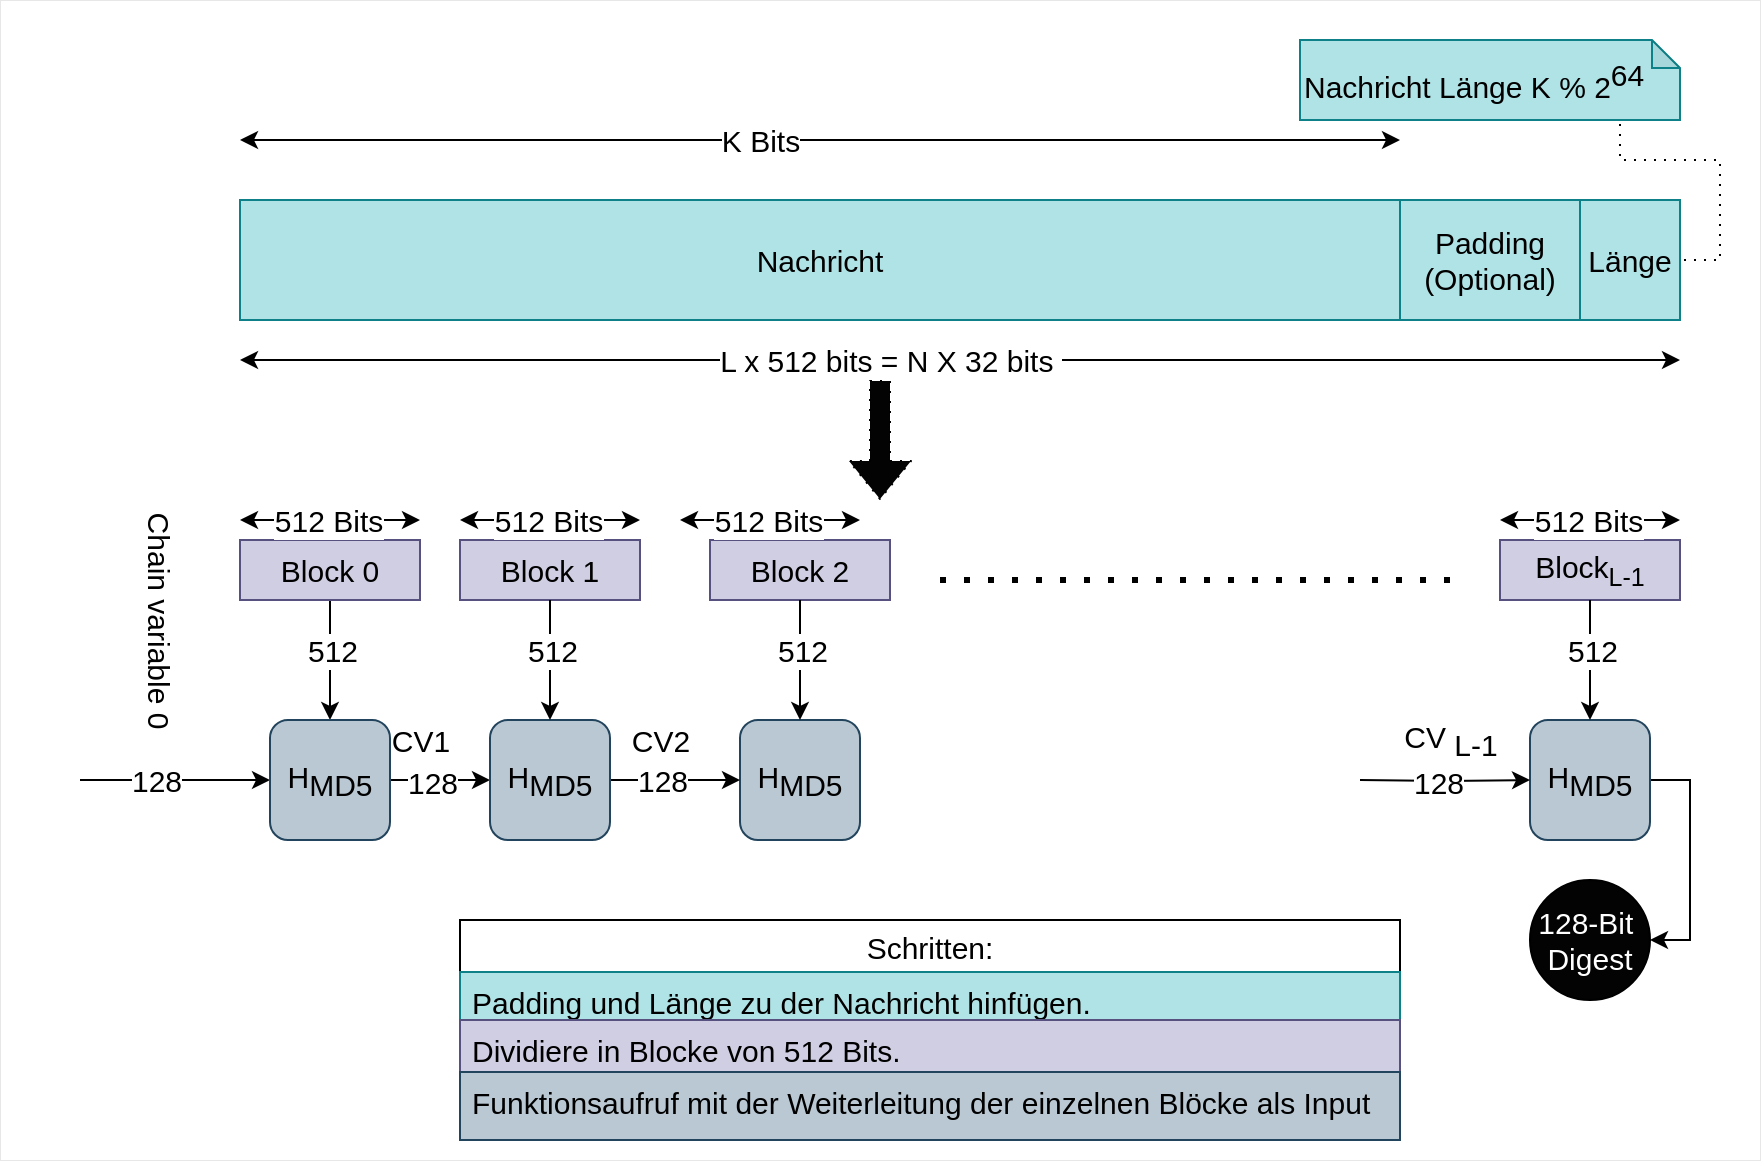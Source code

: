 <mxfile version="14.8.2" type="device"><diagram id="aI3HvNu0clw8-gRK9Cfw" name="Page-1"><mxGraphModel dx="1422" dy="762" grid="1" gridSize="10" guides="1" tooltips="1" connect="1" arrows="1" fold="1" page="1" pageScale="1" pageWidth="827" pageHeight="1169" math="0" shadow="0"><root><mxCell id="0"/><mxCell id="1" parent="0"/><mxCell id="P76HAJtbZfEsUxNJm0Hj-512" value="&lt;font style=&quot;font-size: 15px;&quot;&gt;Nachricht&lt;/font&gt;" style="rounded=0;whiteSpace=wrap;html=1;strokeColor=#0e8088;fillColor=#B0E3E6;fontSize=15;" parent="1" vertex="1"><mxGeometry x="440" y="500" width="580" height="60" as="geometry"/></mxCell><mxCell id="P76HAJtbZfEsUxNJm0Hj-513" value="&lt;font style=&quot;font-size: 15px;&quot;&gt;Padding&lt;br style=&quot;font-size: 15px;&quot;&gt;&lt;span style=&quot;font-size: 15px;&quot;&gt;(Optional)&lt;/span&gt;&lt;br style=&quot;font-size: 15px;&quot;&gt;&lt;/font&gt;" style="rounded=0;whiteSpace=wrap;html=1;fillColor=#b0e3e6;strokeColor=#0e8088;fontSize=15;" parent="1" vertex="1"><mxGeometry x="1020" y="500" width="90" height="60" as="geometry"/></mxCell><mxCell id="P76HAJtbZfEsUxNJm0Hj-514" value="&lt;font style=&quot;font-size: 15px;&quot;&gt;Länge&lt;/font&gt;" style="rounded=0;whiteSpace=wrap;html=1;fillColor=#b0e3e6;strokeColor=#0e8088;fontSize=15;" parent="1" vertex="1"><mxGeometry x="1110" y="500" width="50" height="60" as="geometry"/></mxCell><mxCell id="P76HAJtbZfEsUxNJm0Hj-515" value="" style="endArrow=classic;startArrow=classic;html=1;fillColor=#030303;fontSize=15;" parent="1" edge="1"><mxGeometry width="50" height="50" relative="1" as="geometry"><mxPoint x="440" y="470" as="sourcePoint"/><mxPoint x="1020" y="470" as="targetPoint"/></mxGeometry></mxCell><mxCell id="P76HAJtbZfEsUxNJm0Hj-516" value="&lt;font style=&quot;font-size: 15px;&quot;&gt;K Bits&lt;/font&gt;" style="edgeLabel;html=1;align=center;verticalAlign=middle;resizable=0;points=[];fontSize=15;" parent="P76HAJtbZfEsUxNJm0Hj-515" vertex="1" connectable="0"><mxGeometry x="-0.106" relative="1" as="geometry"><mxPoint as="offset"/></mxGeometry></mxCell><mxCell id="P76HAJtbZfEsUxNJm0Hj-517" value="" style="endArrow=classic;startArrow=classic;html=1;fillColor=#030303;fontSize=15;" parent="1" edge="1"><mxGeometry width="50" height="50" relative="1" as="geometry"><mxPoint x="440" y="580" as="sourcePoint"/><mxPoint x="1160" y="580" as="targetPoint"/></mxGeometry></mxCell><mxCell id="P76HAJtbZfEsUxNJm0Hj-518" value="&lt;span style=&quot;font-size: 15px;&quot;&gt;L x 512 bits = N X 32 bits&amp;nbsp;&lt;/span&gt;" style="edgeLabel;html=1;align=center;verticalAlign=middle;resizable=0;points=[];fontSize=15;" parent="P76HAJtbZfEsUxNJm0Hj-517" vertex="1" connectable="0"><mxGeometry x="-0.106" relative="1" as="geometry"><mxPoint x="3" as="offset"/></mxGeometry></mxCell><mxCell id="P76HAJtbZfEsUxNJm0Hj-519" style="edgeStyle=orthogonalEdgeStyle;rounded=0;orthogonalLoop=1;jettySize=auto;html=1;exitX=0;exitY=0;exitDx=160;exitDy=22;exitPerimeter=0;entryX=1;entryY=0.5;entryDx=0;entryDy=0;fillColor=#030303;dashed=1;dashPattern=1 4;endArrow=none;endFill=0;fontSize=15;" parent="1" source="P76HAJtbZfEsUxNJm0Hj-520" target="P76HAJtbZfEsUxNJm0Hj-514" edge="1"><mxGeometry relative="1" as="geometry"/></mxCell><mxCell id="P76HAJtbZfEsUxNJm0Hj-520" value="Nachricht Länge K % 2&lt;sup style=&quot;font-size: 15px;&quot;&gt;64&lt;/sup&gt;" style="shape=note;whiteSpace=wrap;html=1;backgroundOutline=1;darkOpacity=0.05;fillColor=#b0e3e6;align=left;size=14;strokeColor=#0e8088;fontSize=15;" parent="1" vertex="1"><mxGeometry x="970" y="420" width="190" height="40" as="geometry"/></mxCell><mxCell id="P76HAJtbZfEsUxNJm0Hj-521" value="" style="shape=flexArrow;endArrow=classic;html=1;dashed=1;dashPattern=1 4;fillColor=#030303;fontSize=15;" parent="1" edge="1"><mxGeometry width="50" height="50" relative="1" as="geometry"><mxPoint x="760" y="590" as="sourcePoint"/><mxPoint x="760" y="650" as="targetPoint"/></mxGeometry></mxCell><mxCell id="P76HAJtbZfEsUxNJm0Hj-522" style="edgeStyle=orthogonalEdgeStyle;rounded=0;orthogonalLoop=1;jettySize=auto;html=1;exitX=0.5;exitY=1;exitDx=0;exitDy=0;entryX=0.5;entryY=0;entryDx=0;entryDy=0;endArrow=classic;endFill=1;strokeWidth=1;fillColor=#030303;fontSize=15;" parent="1" source="P76HAJtbZfEsUxNJm0Hj-524" target="P76HAJtbZfEsUxNJm0Hj-541" edge="1"><mxGeometry relative="1" as="geometry"/></mxCell><mxCell id="P76HAJtbZfEsUxNJm0Hj-523" value="512" style="edgeLabel;html=1;align=center;verticalAlign=middle;resizable=0;points=[];fontSize=15;" parent="P76HAJtbZfEsUxNJm0Hj-522" vertex="1" connectable="0"><mxGeometry x="-0.171" y="1" relative="1" as="geometry"><mxPoint as="offset"/></mxGeometry></mxCell><mxCell id="P76HAJtbZfEsUxNJm0Hj-524" value="Block 0" style="rounded=0;whiteSpace=wrap;html=1;fillColor=#d0cee2;strokeColor=#56517e;fontSize=15;" parent="1" vertex="1"><mxGeometry x="440" y="670" width="90" height="30" as="geometry"/></mxCell><mxCell id="P76HAJtbZfEsUxNJm0Hj-525" value="Block 2" style="rounded=0;whiteSpace=wrap;html=1;fillColor=#d0cee2;strokeColor=#56517e;fontSize=15;" parent="1" vertex="1"><mxGeometry x="675" y="670" width="90" height="30" as="geometry"/></mxCell><mxCell id="P76HAJtbZfEsUxNJm0Hj-526" value="Block 1" style="rounded=0;whiteSpace=wrap;html=1;fillColor=#d0cee2;strokeColor=#56517e;fontSize=15;" parent="1" vertex="1"><mxGeometry x="550" y="670" width="90" height="30" as="geometry"/></mxCell><mxCell id="P76HAJtbZfEsUxNJm0Hj-527" value="Block&lt;span style=&quot;font-size: 15px&quot;&gt;&lt;sub&gt;L-1&lt;/sub&gt;&lt;/span&gt;" style="rounded=0;whiteSpace=wrap;html=1;fillColor=#d0cee2;strokeColor=#56517e;fontSize=15;" parent="1" vertex="1"><mxGeometry x="1070" y="670" width="90" height="30" as="geometry"/></mxCell><mxCell id="P76HAJtbZfEsUxNJm0Hj-528" value="" style="endArrow=none;dashed=1;html=1;dashPattern=1 3;strokeWidth=3;fillColor=#030303;fontSize=15;" parent="1" edge="1"><mxGeometry width="50" height="50" relative="1" as="geometry"><mxPoint x="790" y="690" as="sourcePoint"/><mxPoint x="1050" y="690" as="targetPoint"/></mxGeometry></mxCell><mxCell id="P76HAJtbZfEsUxNJm0Hj-529" value="" style="endArrow=classic;startArrow=classic;html=1;strokeWidth=1;fillColor=#030303;fontSize=15;" parent="1" edge="1"><mxGeometry width="50" height="50" relative="1" as="geometry"><mxPoint x="440" y="660" as="sourcePoint"/><mxPoint x="530" y="660" as="targetPoint"/></mxGeometry></mxCell><mxCell id="P76HAJtbZfEsUxNJm0Hj-530" value="512 Bits" style="edgeLabel;html=1;align=center;verticalAlign=middle;resizable=0;points=[];fontSize=15;" parent="P76HAJtbZfEsUxNJm0Hj-529" vertex="1" connectable="0"><mxGeometry x="-0.035" relative="1" as="geometry"><mxPoint as="offset"/></mxGeometry></mxCell><mxCell id="P76HAJtbZfEsUxNJm0Hj-531" value="" style="endArrow=classic;startArrow=classic;html=1;strokeWidth=1;fillColor=#030303;fontSize=15;" parent="1" edge="1"><mxGeometry width="50" height="50" relative="1" as="geometry"><mxPoint x="550" y="660" as="sourcePoint"/><mxPoint x="640" y="660" as="targetPoint"/></mxGeometry></mxCell><mxCell id="P76HAJtbZfEsUxNJm0Hj-532" value="512 Bits" style="edgeLabel;html=1;align=center;verticalAlign=middle;resizable=0;points=[];fontSize=15;" parent="P76HAJtbZfEsUxNJm0Hj-531" vertex="1" connectable="0"><mxGeometry x="-0.035" relative="1" as="geometry"><mxPoint as="offset"/></mxGeometry></mxCell><mxCell id="P76HAJtbZfEsUxNJm0Hj-533" value="" style="endArrow=classic;startArrow=classic;html=1;strokeWidth=1;fillColor=#030303;fontSize=15;" parent="1" edge="1"><mxGeometry width="50" height="50" relative="1" as="geometry"><mxPoint x="1070" y="660" as="sourcePoint"/><mxPoint x="1160" y="660" as="targetPoint"/></mxGeometry></mxCell><mxCell id="P76HAJtbZfEsUxNJm0Hj-534" value="512 Bits" style="edgeLabel;html=1;align=center;verticalAlign=middle;resizable=0;points=[];fontSize=15;" parent="P76HAJtbZfEsUxNJm0Hj-533" vertex="1" connectable="0"><mxGeometry x="-0.035" relative="1" as="geometry"><mxPoint as="offset"/></mxGeometry></mxCell><mxCell id="P76HAJtbZfEsUxNJm0Hj-535" value="" style="endArrow=classic;startArrow=classic;html=1;strokeWidth=1;fillColor=#030303;fontSize=15;" parent="1" edge="1"><mxGeometry width="50" height="50" relative="1" as="geometry"><mxPoint x="660" y="660" as="sourcePoint"/><mxPoint x="750" y="660" as="targetPoint"/></mxGeometry></mxCell><mxCell id="P76HAJtbZfEsUxNJm0Hj-536" value="512 Bits" style="edgeLabel;html=1;align=center;verticalAlign=middle;resizable=0;points=[];fontSize=15;" parent="P76HAJtbZfEsUxNJm0Hj-535" vertex="1" connectable="0"><mxGeometry x="-0.035" relative="1" as="geometry"><mxPoint as="offset"/></mxGeometry></mxCell><mxCell id="P76HAJtbZfEsUxNJm0Hj-537" style="edgeStyle=orthogonalEdgeStyle;rounded=0;orthogonalLoop=1;jettySize=auto;html=1;exitX=1;exitY=0.5;exitDx=0;exitDy=0;entryX=0;entryY=0.5;entryDx=0;entryDy=0;endArrow=classic;endFill=1;strokeWidth=1;fillColor=#030303;fontSize=15;" parent="1" source="P76HAJtbZfEsUxNJm0Hj-541" target="P76HAJtbZfEsUxNJm0Hj-549" edge="1"><mxGeometry relative="1" as="geometry"/></mxCell><mxCell id="P76HAJtbZfEsUxNJm0Hj-538" value="128" style="edgeLabel;html=1;align=center;verticalAlign=middle;resizable=0;points=[];fontSize=15;" parent="P76HAJtbZfEsUxNJm0Hj-537" vertex="1" connectable="0"><mxGeometry x="-0.173" y="-1" relative="1" as="geometry"><mxPoint as="offset"/></mxGeometry></mxCell><mxCell id="P76HAJtbZfEsUxNJm0Hj-539" style="edgeStyle=orthogonalEdgeStyle;rounded=0;orthogonalLoop=1;jettySize=auto;html=1;exitX=0;exitY=0.5;exitDx=0;exitDy=0;entryX=1;entryY=0.5;entryDx=0;entryDy=0;fontSize=15;startArrow=classic;startFill=1;endArrow=none;endFill=0;strokeWidth=1;" parent="1" source="P76HAJtbZfEsUxNJm0Hj-541" target="P76HAJtbZfEsUxNJm0Hj-561" edge="1"><mxGeometry relative="1" as="geometry"><Array as="points"><mxPoint x="390" y="790"/><mxPoint x="390" y="790"/></Array></mxGeometry></mxCell><mxCell id="P76HAJtbZfEsUxNJm0Hj-540" value="128" style="edgeLabel;html=1;align=center;verticalAlign=middle;resizable=0;points=[];fontSize=15;" parent="P76HAJtbZfEsUxNJm0Hj-539" vertex="1" connectable="0"><mxGeometry x="0.195" relative="1" as="geometry"><mxPoint as="offset"/></mxGeometry></mxCell><mxCell id="P76HAJtbZfEsUxNJm0Hj-541" value="H&lt;sub style=&quot;font-size: 15px;&quot;&gt;MD5&lt;/sub&gt;" style="rounded=1;whiteSpace=wrap;html=1;fillColor=#bac8d3;strokeColor=#23445d;fontSize=15;" parent="1" vertex="1"><mxGeometry x="455" y="760" width="60" height="60" as="geometry"/></mxCell><mxCell id="P76HAJtbZfEsUxNJm0Hj-542" style="edgeStyle=orthogonalEdgeStyle;rounded=0;orthogonalLoop=1;jettySize=auto;html=1;exitX=1;exitY=0.5;exitDx=0;exitDy=0;entryX=1;entryY=0.5;entryDx=0;entryDy=0;endArrow=classic;endFill=1;strokeWidth=1;fillColor=#030303;fontSize=15;" parent="1" source="P76HAJtbZfEsUxNJm0Hj-543" target="P76HAJtbZfEsUxNJm0Hj-560" edge="1"><mxGeometry relative="1" as="geometry"/></mxCell><mxCell id="P76HAJtbZfEsUxNJm0Hj-543" value="H&lt;sub style=&quot;font-size: 15px;&quot;&gt;MD5&lt;/sub&gt;" style="rounded=1;whiteSpace=wrap;html=1;fillColor=#bac8d3;strokeColor=#23445d;fontSize=15;" parent="1" vertex="1"><mxGeometry x="1085" y="760" width="60" height="60" as="geometry"/></mxCell><mxCell id="P76HAJtbZfEsUxNJm0Hj-544" style="edgeStyle=orthogonalEdgeStyle;rounded=0;orthogonalLoop=1;jettySize=auto;html=1;entryX=0;entryY=0.5;entryDx=0;entryDy=0;endArrow=classic;endFill=1;strokeWidth=1;fillColor=#030303;fontSize=15;" parent="1" target="P76HAJtbZfEsUxNJm0Hj-543" edge="1"><mxGeometry relative="1" as="geometry"><mxPoint x="1000" y="790.0" as="sourcePoint"/></mxGeometry></mxCell><mxCell id="P76HAJtbZfEsUxNJm0Hj-545" value="128" style="edgeLabel;html=1;align=center;verticalAlign=middle;resizable=0;points=[];fontSize=15;" parent="P76HAJtbZfEsUxNJm0Hj-544" vertex="1" connectable="0"><mxGeometry x="-0.098" relative="1" as="geometry"><mxPoint as="offset"/></mxGeometry></mxCell><mxCell id="P76HAJtbZfEsUxNJm0Hj-546" value="H&lt;sub style=&quot;font-size: 15px;&quot;&gt;MD5&lt;/sub&gt;" style="rounded=1;whiteSpace=wrap;html=1;fillColor=#bac8d3;strokeColor=#23445d;fontSize=15;" parent="1" vertex="1"><mxGeometry x="690" y="760" width="60" height="60" as="geometry"/></mxCell><mxCell id="P76HAJtbZfEsUxNJm0Hj-547" style="edgeStyle=orthogonalEdgeStyle;rounded=0;orthogonalLoop=1;jettySize=auto;html=1;exitX=1;exitY=0.5;exitDx=0;exitDy=0;entryX=0;entryY=0.5;entryDx=0;entryDy=0;endArrow=classic;endFill=1;strokeWidth=1;fillColor=#030303;fontSize=15;" parent="1" source="P76HAJtbZfEsUxNJm0Hj-549" target="P76HAJtbZfEsUxNJm0Hj-546" edge="1"><mxGeometry relative="1" as="geometry"/></mxCell><mxCell id="P76HAJtbZfEsUxNJm0Hj-548" value="128" style="edgeLabel;html=1;align=center;verticalAlign=middle;resizable=0;points=[];fontSize=15;" parent="P76HAJtbZfEsUxNJm0Hj-547" vertex="1" connectable="0"><mxGeometry x="-0.2" relative="1" as="geometry"><mxPoint as="offset"/></mxGeometry></mxCell><mxCell id="P76HAJtbZfEsUxNJm0Hj-549" value="H&lt;sub style=&quot;font-size: 15px;&quot;&gt;MD5&lt;/sub&gt;" style="rounded=1;whiteSpace=wrap;html=1;fillColor=#bac8d3;strokeColor=#23445d;fontSize=15;" parent="1" vertex="1"><mxGeometry x="565" y="760" width="60" height="60" as="geometry"/></mxCell><mxCell id="P76HAJtbZfEsUxNJm0Hj-554" style="edgeStyle=orthogonalEdgeStyle;rounded=0;orthogonalLoop=1;jettySize=auto;html=1;exitX=0.5;exitY=1;exitDx=0;exitDy=0;entryX=0.5;entryY=0;entryDx=0;entryDy=0;endArrow=classic;endFill=1;strokeWidth=1;fillColor=#030303;fontSize=15;" parent="1" source="P76HAJtbZfEsUxNJm0Hj-526" target="P76HAJtbZfEsUxNJm0Hj-549" edge="1"><mxGeometry relative="1" as="geometry"><mxPoint x="495" y="710" as="sourcePoint"/><mxPoint x="495" y="770" as="targetPoint"/></mxGeometry></mxCell><mxCell id="P76HAJtbZfEsUxNJm0Hj-555" value="512" style="edgeLabel;html=1;align=center;verticalAlign=middle;resizable=0;points=[];fontSize=15;" parent="P76HAJtbZfEsUxNJm0Hj-554" vertex="1" connectable="0"><mxGeometry x="-0.171" y="1" relative="1" as="geometry"><mxPoint as="offset"/></mxGeometry></mxCell><mxCell id="P76HAJtbZfEsUxNJm0Hj-556" style="edgeStyle=orthogonalEdgeStyle;rounded=0;orthogonalLoop=1;jettySize=auto;html=1;exitX=0.5;exitY=1;exitDx=0;exitDy=0;entryX=0.5;entryY=0;entryDx=0;entryDy=0;endArrow=classic;endFill=1;strokeWidth=1;fillColor=#030303;fontSize=15;" parent="1" source="P76HAJtbZfEsUxNJm0Hj-527" target="P76HAJtbZfEsUxNJm0Hj-543" edge="1"><mxGeometry relative="1" as="geometry"><mxPoint x="605" y="710" as="sourcePoint"/><mxPoint x="605" y="770" as="targetPoint"/></mxGeometry></mxCell><mxCell id="P76HAJtbZfEsUxNJm0Hj-557" value="512" style="edgeLabel;html=1;align=center;verticalAlign=middle;resizable=0;points=[];fontSize=15;" parent="P76HAJtbZfEsUxNJm0Hj-556" vertex="1" connectable="0"><mxGeometry x="-0.171" y="1" relative="1" as="geometry"><mxPoint as="offset"/></mxGeometry></mxCell><mxCell id="P76HAJtbZfEsUxNJm0Hj-558" style="edgeStyle=orthogonalEdgeStyle;rounded=0;orthogonalLoop=1;jettySize=auto;html=1;exitX=0.5;exitY=1;exitDx=0;exitDy=0;entryX=0.5;entryY=0;entryDx=0;entryDy=0;endArrow=classic;endFill=1;strokeWidth=1;fillColor=#030303;fontSize=15;" parent="1" source="P76HAJtbZfEsUxNJm0Hj-525" target="P76HAJtbZfEsUxNJm0Hj-546" edge="1"><mxGeometry relative="1" as="geometry"><mxPoint x="615" y="720" as="sourcePoint"/><mxPoint x="615" y="780" as="targetPoint"/></mxGeometry></mxCell><mxCell id="P76HAJtbZfEsUxNJm0Hj-559" value="512" style="edgeLabel;html=1;align=center;verticalAlign=middle;resizable=0;points=[];fontSize=15;" parent="P76HAJtbZfEsUxNJm0Hj-558" vertex="1" connectable="0"><mxGeometry x="-0.171" y="1" relative="1" as="geometry"><mxPoint as="offset"/></mxGeometry></mxCell><mxCell id="P76HAJtbZfEsUxNJm0Hj-560" value="&lt;font color=&quot;#ffffff&quot; style=&quot;font-size: 15px;&quot;&gt;128-Bit&amp;nbsp;&lt;br style=&quot;font-size: 15px;&quot;&gt;Digest&lt;/font&gt;" style="ellipse;whiteSpace=wrap;html=1;fillColor=#030303;fontSize=15;" parent="1" vertex="1"><mxGeometry x="1085" y="840" width="60" height="60" as="geometry"/></mxCell><mxCell id="P76HAJtbZfEsUxNJm0Hj-561" value="" style="rounded=0;whiteSpace=wrap;html=1;fontSize=15;strokeColor=#000000;strokeWidth=0;fillColor=none;" parent="1" vertex="1"><mxGeometry x="360" y="770" height="40" as="geometry"/></mxCell><mxCell id="P76HAJtbZfEsUxNJm0Hj-562" value="&lt;span style=&quot;font-size: 15px&quot;&gt;CV1&lt;br&gt;&lt;/span&gt;" style="text;html=1;align=center;verticalAlign=middle;resizable=0;points=[];autosize=1;strokeColor=none;rotation=0;fontSize=15;" parent="1" vertex="1"><mxGeometry x="510" y="760" width="40" height="20" as="geometry"/></mxCell><mxCell id="P76HAJtbZfEsUxNJm0Hj-563" value="&lt;font style=&quot;font-size: 15px;&quot;&gt;CV2&lt;/font&gt;" style="text;html=1;align=center;verticalAlign=middle;resizable=0;points=[];autosize=1;strokeColor=none;rotation=0;fontSize=15;" parent="1" vertex="1"><mxGeometry x="630" y="760" width="40" height="20" as="geometry"/></mxCell><mxCell id="P76HAJtbZfEsUxNJm0Hj-564" value="&lt;span style=&quot;font-size: 15px;&quot;&gt;Chain variable 0&lt;/span&gt;" style="text;html=1;align=center;verticalAlign=middle;resizable=0;points=[];autosize=1;strokeColor=none;rotation=90;fontSize=15;" parent="1" vertex="1"><mxGeometry x="340" y="700" width="120" height="20" as="geometry"/></mxCell><mxCell id="P76HAJtbZfEsUxNJm0Hj-565" value="&lt;font style=&quot;font-size: 15px;&quot;&gt;CV &lt;sub style=&quot;font-size: 15px;&quot;&gt;L-1&lt;/sub&gt;&lt;/font&gt;" style="text;html=1;align=center;verticalAlign=middle;resizable=0;points=[];autosize=1;strokeColor=none;rotation=0;fontSize=15;" parent="1" vertex="1"><mxGeometry x="1015" y="755" width="60" height="30" as="geometry"/></mxCell><mxCell id="P76HAJtbZfEsUxNJm0Hj-566" value="" style="swimlane;startSize=0;fontSize=15;strokeColor=#000000;strokeWidth=0;fillColor=none;" parent="1" vertex="1"><mxGeometry x="320" y="400" width="880" height="580" as="geometry"/></mxCell><mxCell id="P76HAJtbZfEsUxNJm0Hj-550" value="Schritten:" style="swimlane;fontStyle=0;childLayout=stackLayout;horizontal=1;startSize=26;horizontalStack=0;resizeParent=1;resizeParentMax=0;resizeLast=0;collapsible=1;marginBottom=0;fillColor=#ffffff;fontSize=15;" parent="P76HAJtbZfEsUxNJm0Hj-566" vertex="1"><mxGeometry x="230" y="460" width="470" height="110" as="geometry"/></mxCell><mxCell id="P76HAJtbZfEsUxNJm0Hj-551" value="Padding und Länge zu der Nachricht hinfügen." style="text;strokeColor=#0e8088;fillColor=#b0e3e6;align=left;verticalAlign=top;spacingLeft=4;spacingRight=4;overflow=hidden;rotatable=0;points=[[0,0.5],[1,0.5]];portConstraint=eastwest;fontSize=15;" parent="P76HAJtbZfEsUxNJm0Hj-550" vertex="1"><mxGeometry y="26" width="470" height="24" as="geometry"/></mxCell><mxCell id="P76HAJtbZfEsUxNJm0Hj-552" value="Dividiere in Blocke von 512 Bits." style="text;strokeColor=#56517e;fillColor=#d0cee2;align=left;verticalAlign=top;spacingLeft=4;spacingRight=4;overflow=hidden;rotatable=0;points=[[0,0.5],[1,0.5]];portConstraint=eastwest;fontSize=15;" parent="P76HAJtbZfEsUxNJm0Hj-550" vertex="1"><mxGeometry y="50" width="470" height="26" as="geometry"/></mxCell><mxCell id="P76HAJtbZfEsUxNJm0Hj-553" value="Funktionsaufruf mit der Weiterleitung der einzelnen Blöcke als Input" style="text;strokeColor=#23445d;fillColor=#bac8d3;align=left;verticalAlign=top;spacingLeft=4;spacingRight=4;overflow=hidden;rotatable=0;points=[[0,0.5],[1,0.5]];portConstraint=eastwest;fontSize=15;" parent="P76HAJtbZfEsUxNJm0Hj-550" vertex="1"><mxGeometry y="76" width="470" height="34" as="geometry"/></mxCell></root></mxGraphModel></diagram></mxfile>